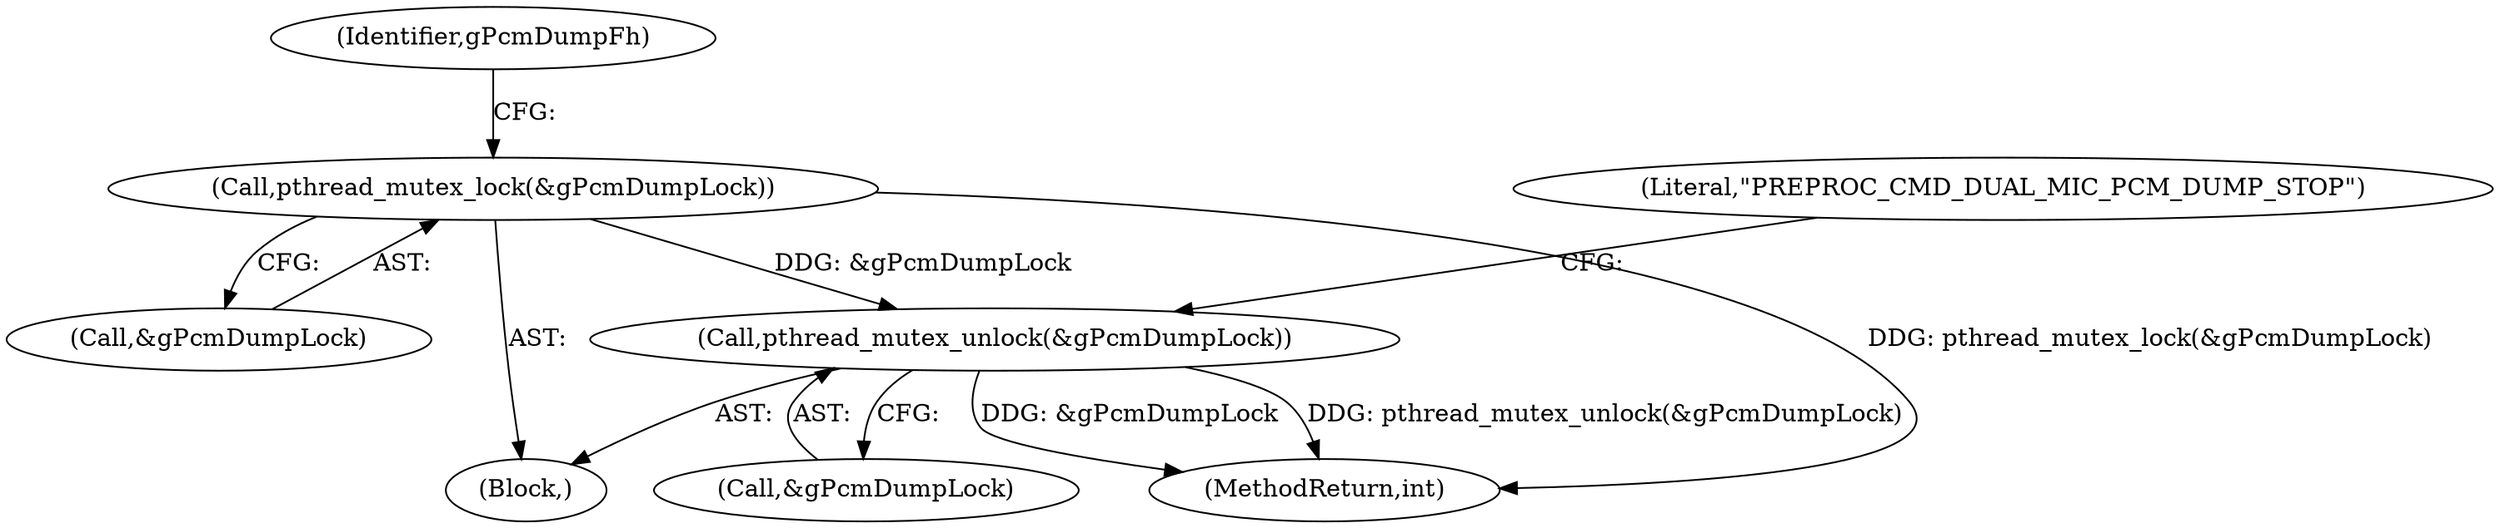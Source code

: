 digraph "0_Android_aeea52da00d210587fb3ed895de3d5f2e0264c88_9@API" {
"1000824" [label="(Call,pthread_mutex_unlock(&gPcmDumpLock))"];
"1000811" [label="(Call,pthread_mutex_lock(&gPcmDumpLock))"];
"1000825" [label="(Call,&gPcmDumpLock)"];
"1000811" [label="(Call,pthread_mutex_lock(&gPcmDumpLock))"];
"1000824" [label="(Call,pthread_mutex_unlock(&gPcmDumpLock))"];
"1000792" [label="(Block,)"];
"1000812" [label="(Call,&gPcmDumpLock)"];
"1000828" [label="(Literal,\"PREPROC_CMD_DUAL_MIC_PCM_DUMP_STOP\")"];
"1001295" [label="(MethodReturn,int)"];
"1000816" [label="(Identifier,gPcmDumpFh)"];
"1000824" -> "1000792"  [label="AST: "];
"1000824" -> "1000825"  [label="CFG: "];
"1000825" -> "1000824"  [label="AST: "];
"1000828" -> "1000824"  [label="CFG: "];
"1000824" -> "1001295"  [label="DDG: pthread_mutex_unlock(&gPcmDumpLock)"];
"1000824" -> "1001295"  [label="DDG: &gPcmDumpLock"];
"1000811" -> "1000824"  [label="DDG: &gPcmDumpLock"];
"1000811" -> "1000792"  [label="AST: "];
"1000811" -> "1000812"  [label="CFG: "];
"1000812" -> "1000811"  [label="AST: "];
"1000816" -> "1000811"  [label="CFG: "];
"1000811" -> "1001295"  [label="DDG: pthread_mutex_lock(&gPcmDumpLock)"];
}
